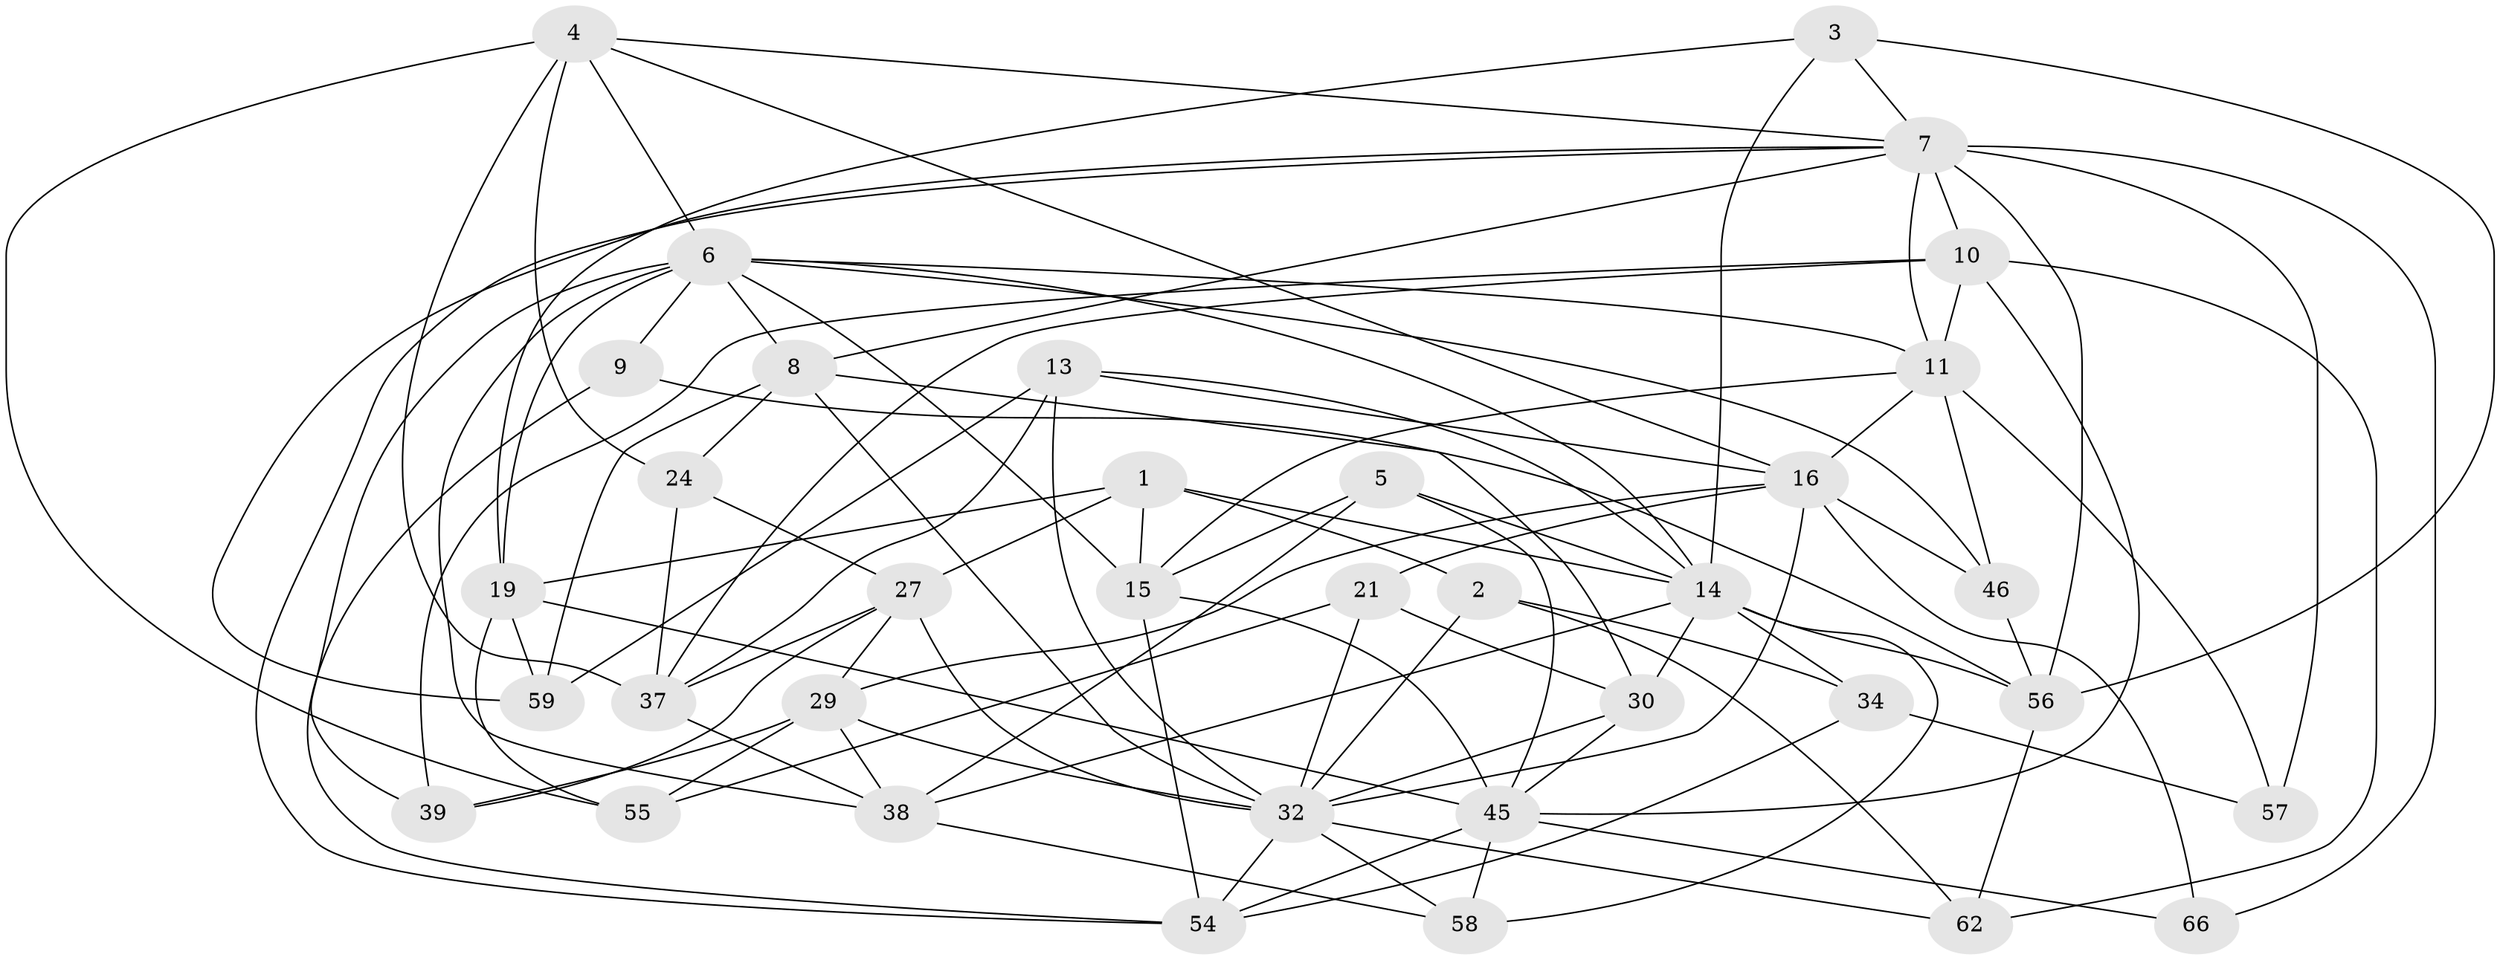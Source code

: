 // original degree distribution, {4: 1.0}
// Generated by graph-tools (version 1.1) at 2025/16/03/09/25 04:16:29]
// undirected, 36 vertices, 101 edges
graph export_dot {
graph [start="1"]
  node [color=gray90,style=filled];
  1 [super="+12"];
  2;
  3;
  4 [super="+18"];
  5;
  6 [super="+23+42"];
  7 [super="+31+25+51"];
  8 [super="+28"];
  9;
  10 [super="+73"];
  11 [super="+35+64"];
  13 [super="+48"];
  14 [super="+20"];
  15 [super="+17"];
  16 [super="+52"];
  19 [super="+22"];
  21;
  24;
  27 [super="+36"];
  29 [super="+40"];
  30 [super="+65"];
  32 [super="+47+71+49"];
  34;
  37 [super="+70"];
  38 [super="+68"];
  39;
  45 [super="+50"];
  46;
  54 [super="+63"];
  55;
  56 [super="+67"];
  57;
  58;
  59;
  62;
  66;
  1 -- 27;
  1 -- 19 [weight=2];
  1 -- 2;
  1 -- 15;
  1 -- 14;
  2 -- 62;
  2 -- 34;
  2 -- 32;
  3 -- 7;
  3 -- 56;
  3 -- 19;
  3 -- 14;
  4 -- 6;
  4 -- 24;
  4 -- 55;
  4 -- 7;
  4 -- 37;
  4 -- 16;
  5 -- 45;
  5 -- 38;
  5 -- 15;
  5 -- 14;
  6 -- 46;
  6 -- 8;
  6 -- 11 [weight=2];
  6 -- 15;
  6 -- 14;
  6 -- 19;
  6 -- 39;
  6 -- 9 [weight=2];
  6 -- 38;
  7 -- 8;
  7 -- 57 [weight=2];
  7 -- 56;
  7 -- 66 [weight=2];
  7 -- 54;
  7 -- 11;
  7 -- 10;
  7 -- 59;
  8 -- 59;
  8 -- 24;
  8 -- 30;
  8 -- 32;
  9 -- 56;
  9 -- 54;
  10 -- 39;
  10 -- 45;
  10 -- 11;
  10 -- 37;
  10 -- 62;
  11 -- 57;
  11 -- 16;
  11 -- 15;
  11 -- 46;
  13 -- 59;
  13 -- 37;
  13 -- 32 [weight=2];
  13 -- 16;
  13 -- 14;
  14 -- 30;
  14 -- 58;
  14 -- 56;
  14 -- 34;
  14 -- 38;
  15 -- 54;
  15 -- 45;
  16 -- 32;
  16 -- 29;
  16 -- 66;
  16 -- 21;
  16 -- 46;
  19 -- 55;
  19 -- 45 [weight=2];
  19 -- 59;
  21 -- 55;
  21 -- 32;
  21 -- 30;
  24 -- 37;
  24 -- 27;
  27 -- 39;
  27 -- 37;
  27 -- 29;
  27 -- 32;
  29 -- 39;
  29 -- 32;
  29 -- 55;
  29 -- 38;
  30 -- 45 [weight=2];
  30 -- 32;
  32 -- 54;
  32 -- 58;
  32 -- 62;
  34 -- 57;
  34 -- 54;
  37 -- 38;
  38 -- 58;
  45 -- 66;
  45 -- 58;
  45 -- 54;
  46 -- 56;
  56 -- 62;
}

